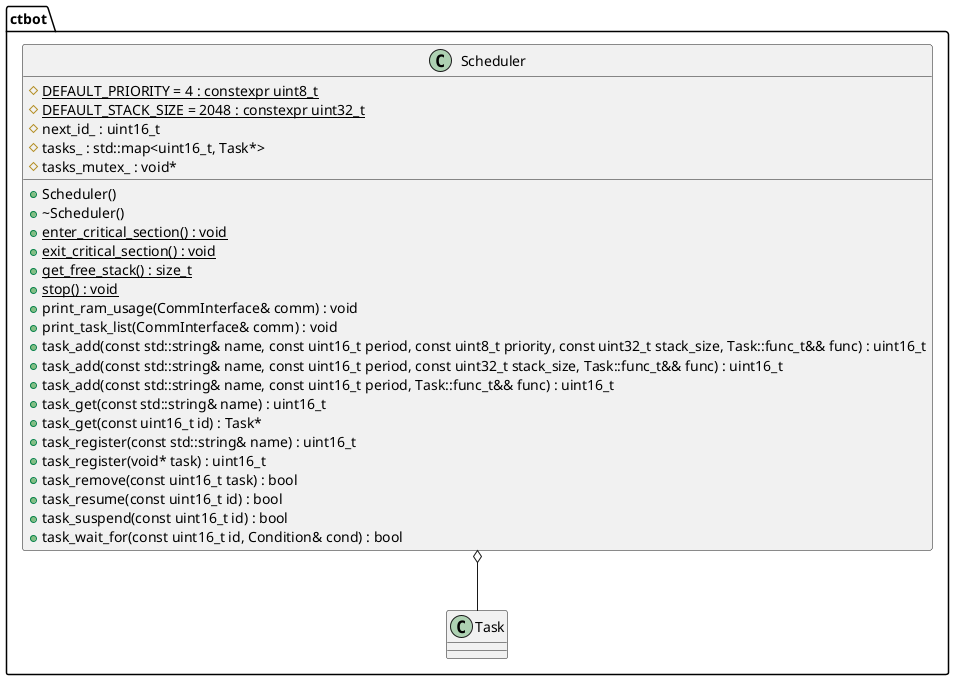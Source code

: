 @startuml scheduler

namespace ctbot {
    class Scheduler {
        +Scheduler()
        +~Scheduler()
        +{static} enter_critical_section() : void
        +{static} exit_critical_section() : void
        +{static} get_free_stack() : size_t
        +{static} stop() : void
        +print_ram_usage(CommInterface& comm) : void
        +print_task_list(CommInterface& comm) : void
        +task_add(const std::string& name, const uint16_t period, const uint8_t priority, const uint32_t stack_size, Task::func_t&& func) : uint16_t
        +task_add(const std::string& name, const uint16_t period, const uint32_t stack_size, Task::func_t&& func) : uint16_t
        +task_add(const std::string& name, const uint16_t period, Task::func_t&& func) : uint16_t
        +task_get(const std::string& name) : uint16_t
        +task_get(const uint16_t id) : Task*
        +task_register(const std::string& name) : uint16_t
        +task_register(void* task) : uint16_t
        +task_remove(const uint16_t task) : bool
        +task_resume(const uint16_t id) : bool
        +task_suspend(const uint16_t id) : bool
        +task_wait_for(const uint16_t id, Condition& cond) : bool
        #{static} DEFAULT_PRIORITY = 4 : constexpr uint8_t
        #{static} DEFAULT_STACK_SIZE = 2048 : constexpr uint32_t
        #next_id_ : uint16_t
        #tasks_ : std::map<uint16_t, Task*>
        #tasks_mutex_ : void*
    }

    Scheduler o-- Task
}

@enduml
